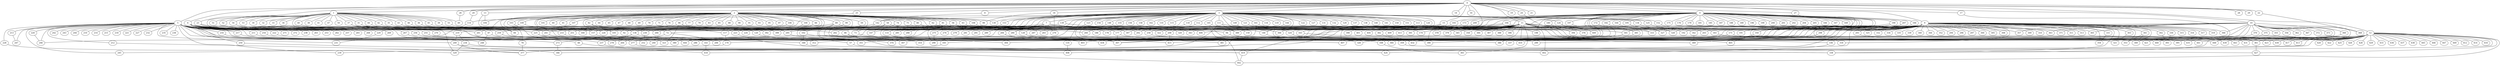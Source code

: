 
graph graphname {
    0 -- 1
0 -- 2
0 -- 3
0 -- 4
0 -- 5
0 -- 6
0 -- 7
0 -- 8
0 -- 9
0 -- 10
0 -- 11
0 -- 12
0 -- 13
0 -- 14
0 -- 15
0 -- 16
0 -- 17
0 -- 18
0 -- 19
0 -- 20
0 -- 21
0 -- 22
0 -- 23
0 -- 24
0 -- 25
0 -- 26
0 -- 27
0 -- 28
0 -- 29
0 -- 419
1 -- 30
1 -- 31
1 -- 32
1 -- 33
1 -- 34
1 -- 35
1 -- 36
1 -- 37
1 -- 38
1 -- 39
1 -- 40
1 -- 41
1 -- 42
1 -- 43
1 -- 44
1 -- 45
1 -- 46
1 -- 47
1 -- 48
1 -- 49
1 -- 50
1 -- 51
1 -- 52
1 -- 53
1 -- 54
1 -- 55
1 -- 329
2 -- 56
2 -- 57
2 -- 58
2 -- 59
2 -- 60
2 -- 61
2 -- 62
2 -- 63
2 -- 64
2 -- 65
2 -- 66
2 -- 67
2 -- 68
2 -- 69
2 -- 70
2 -- 71
2 -- 72
2 -- 73
2 -- 74
2 -- 75
2 -- 76
2 -- 77
2 -- 78
2 -- 79
2 -- 80
2 -- 81
2 -- 82
2 -- 83
2 -- 84
2 -- 85
2 -- 86
2 -- 87
2 -- 88
2 -- 89
2 -- 90
2 -- 91
2 -- 92
2 -- 93
2 -- 94
2 -- 95
2 -- 96
2 -- 97
2 -- 98
2 -- 99
2 -- 100
2 -- 101
2 -- 102
2 -- 103
2 -- 104
2 -- 105
2 -- 106
2 -- 107
2 -- 108
2 -- 109
2 -- 130
3 -- 128
3 -- 130
3 -- 131
3 -- 132
3 -- 133
3 -- 134
3 -- 129
3 -- 136
3 -- 137
3 -- 138
3 -- 139
3 -- 140
3 -- 141
3 -- 142
3 -- 143
3 -- 144
3 -- 145
3 -- 146
3 -- 147
3 -- 148
3 -- 149
3 -- 150
3 -- 151
3 -- 152
3 -- 153
3 -- 154
3 -- 155
3 -- 156
3 -- 157
3 -- 158
3 -- 159
3 -- 160
3 -- 161
3 -- 162
3 -- 163
3 -- 135
3 -- 110
3 -- 111
3 -- 112
3 -- 113
3 -- 114
3 -- 115
3 -- 116
3 -- 117
3 -- 118
3 -- 119
3 -- 120
3 -- 121
3 -- 122
3 -- 123
3 -- 124
3 -- 125
3 -- 126
3 -- 127
4 -- 164
4 -- 165
4 -- 166
4 -- 167
4 -- 168
4 -- 169
4 -- 170
4 -- 171
4 -- 172
4 -- 173
4 -- 174
4 -- 175
4 -- 176
4 -- 177
4 -- 178
4 -- 179
4 -- 180
4 -- 181
4 -- 182
4 -- 183
4 -- 184
4 -- 185
4 -- 186
4 -- 187
4 -- 188
4 -- 189
4 -- 190
4 -- 191
4 -- 192
4 -- 193
4 -- 194
4 -- 195
4 -- 196
4 -- 197
4 -- 198
4 -- 199
4 -- 200
4 -- 201
4 -- 202
4 -- 203
4 -- 204
4 -- 205
4 -- 206
4 -- 207
4 -- 208
4 -- 209
5 -- 210
5 -- 211
5 -- 212
5 -- 213
5 -- 214
5 -- 215
5 -- 216
5 -- 217
5 -- 218
5 -- 219
5 -- 220
5 -- 221
5 -- 222
5 -- 223
5 -- 224
5 -- 225
5 -- 226
5 -- 227
5 -- 228
5 -- 229
5 -- 230
5 -- 231
5 -- 232
5 -- 233
5 -- 234
5 -- 235
5 -- 236
5 -- 237
5 -- 238
5 -- 239
5 -- 240
5 -- 241
5 -- 242
5 -- 243
5 -- 244
5 -- 245
5 -- 246
5 -- 247
5 -- 248
5 -- 249
6 -- 256
6 -- 258
6 -- 259
6 -- 260
6 -- 261
6 -- 262
6 -- 257
6 -- 264
6 -- 265
6 -- 266
6 -- 267
6 -- 268
6 -- 269
6 -- 270
6 -- 271
6 -- 272
6 -- 273
6 -- 263
6 -- 250
6 -- 251
6 -- 252
6 -- 253
6 -- 254
6 -- 255
6 -- 392
7 -- 288
7 -- 290
7 -- 291
7 -- 292
7 -- 289
7 -- 274
7 -- 275
7 -- 276
7 -- 277
7 -- 278
7 -- 279
7 -- 280
7 -- 281
7 -- 282
7 -- 283
7 -- 284
7 -- 285
7 -- 286
7 -- 287
7 -- 357
8 -- 142
9 -- 293
9 -- 294
9 -- 295
9 -- 296
9 -- 297
9 -- 298
9 -- 299
9 -- 300
9 -- 301
9 -- 302
9 -- 303
9 -- 304
9 -- 305
9 -- 306
9 -- 307
9 -- 308
9 -- 309
9 -- 310
9 -- 311
9 -- 312
9 -- 313
9 -- 314
9 -- 315
9 -- 316
9 -- 317
9 -- 318
9 -- 319
9 -- 320
9 -- 321
9 -- 322
9 -- 323
9 -- 324
9 -- 325
9 -- 326
9 -- 327
9 -- 328
9 -- 329
9 -- 330
9 -- 331
9 -- 332
9 -- 333
9 -- 334
9 -- 335
9 -- 336
9 -- 337
9 -- 338
9 -- 339
9 -- 340
9 -- 341
9 -- 342
9 -- 343
9 -- 344
9 -- 345
9 -- 346
9 -- 347
9 -- 348
9 -- 349
9 -- 350
9 -- 351
9 -- 352
9 -- 353
9 -- 354
9 -- 366
10 -- 355
10 -- 356
10 -- 357
10 -- 358
10 -- 359
10 -- 360
10 -- 361
10 -- 362
10 -- 363
10 -- 364
10 -- 365
10 -- 366
10 -- 367
10 -- 368
10 -- 369
10 -- 370
10 -- 371
10 -- 372
10 -- 373
10 -- 374
10 -- 375
11 -- 384
11 -- 386
11 -- 387
11 -- 388
11 -- 389
11 -- 390
11 -- 385
11 -- 392
11 -- 393
11 -- 394
11 -- 395
11 -- 396
11 -- 397
11 -- 398
11 -- 399
11 -- 400
11 -- 401
11 -- 402
11 -- 403
11 -- 404
11 -- 405
11 -- 406
11 -- 407
11 -- 408
11 -- 409
11 -- 410
11 -- 411
11 -- 391
11 -- 376
11 -- 377
11 -- 378
11 -- 379
11 -- 380
11 -- 381
11 -- 382
11 -- 383
11 -- 94
11 -- 371
11 -- 321
12 -- 412
12 -- 413
12 -- 414
12 -- 415
12 -- 416
12 -- 417
12 -- 418
12 -- 419
12 -- 420
12 -- 421
12 -- 422
12 -- 423
12 -- 424
12 -- 425
12 -- 426
12 -- 427
12 -- 428
12 -- 429
12 -- 430
12 -- 431
12 -- 432
12 -- 433
12 -- 434
12 -- 435
12 -- 436
12 -- 437
12 -- 438
12 -- 439
12 -- 440
12 -- 441
12 -- 442
12 -- 443
12 -- 444
12 -- 445
12 -- 446
12 -- 447
12 -- 448
12 -- 449
13 -- 104
13 -- 157
15 -- 226
15 -- 163
17 -- 338
18 -- 98
18 -- 276
20 -- 114
22 -- 368
23 -- 399
23 -- 270
23 -- 238
24 -- 394
25 -- 225
26 -- 49
27 -- 258
31 -- 160
31 -- 415
35 -- 283
36 -- 295
36 -- 320
37 -- 434
37 -- 84
37 -- 146
39 -- 306
40 -- 87
42 -- 136
43 -- 120
43 -- 322
44 -- 157
45 -- 343
46 -- 186
48 -- 418
54 -- 444
55 -- 358
56 -- 345
57 -- 402
58 -- 324
58 -- 72
58 -- 147
59 -- 73
62 -- 389
63 -- 327
66 -- 326
72 -- 206
72 -- 264
73 -- 168
74 -- 432
74 -- 285
75 -- 280
75 -- 288
78 -- 377
80 -- 128
80 -- 406
81 -- 133
81 -- 333
82 -- 282
82 -- 105
82 -- 178
86 -- 338
86 -- 448
87 -- 143
87 -- 248
89 -- 177
89 -- 440
89 -- 92
89 -- 435
94 -- 336
96 -- 117
96 -- 323
96 -- 397
96 -- 219
99 -- 441
100 -- 295
102 -- 348
102 -- 349
103 -- 323
106 -- 233
107 -- 229
107 -- 259
108 -- 328
109 -- 226
109 -- 261
111 -- 377
111 -- 389
111 -- 363
112 -- 260
113 -- 280
114 -- 246
117 -- 170
118 -- 260
120 -- 314
121 -- 174
123 -- 307
124 -- 365
124 -- 400
125 -- 203
126 -- 410
128 -- 307
128 -- 299
133 -- 165
134 -- 192
135 -- 408
136 -- 273
136 -- 237
136 -- 421
139 -- 208
139 -- 266
142 -- 444
142 -- 241
143 -- 418
144 -- 146
145 -- 301
145 -- 359
145 -- 442
146 -- 390
148 -- 326
148 -- 343
149 -- 159
152 -- 183
153 -- 251
157 -- 286
161 -- 307
161 -- 342
163 -- 423
164 -- 333
165 -- 239
168 -- 383
170 -- 245
171 -- 361
171 -- 390
172 -- 385
173 -- 223
177 -- 307
177 -- 381
180 -- 376
180 -- 400
182 -- 407
183 -- 318
184 -- 293
190 -- 191
190 -- 430
193 -- 230
194 -- 198
194 -- 292
194 -- 224
195 -- 328
195 -- 327
197 -- 240
207 -- 417
207 -- 350
208 -- 415
208 -- 290
209 -- 283
211 -- 323
212 -- 377
213 -- 247
216 -- 278
217 -- 277
219 -- 249
219 -- 234
220 -- 246
222 -- 386
223 -- 442
225 -- 240
225 -- 407
228 -- 329
229 -- 231
230 -- 252
233 -- 364
234 -- 424
234 -- 329
237 -- 408
241 -- 347
249 -- 377
249 -- 419
250 -- 346
254 -- 444
255 -- 374
256 -- 348
258 -- 369
259 -- 351
259 -- 312
267 -- 380
273 -- 346
275 -- 290
277 -- 338
280 -- 359
284 -- 403
284 -- 337
287 -- 439
293 -- 413
295 -- 304
298 -- 386
301 -- 326
302 -- 393
303 -- 321
324 -- 431
324 -- 443
330 -- 393
331 -- 354
336 -- 402
341 -- 349
341 -- 353
342 -- 369
348 -- 419
350 -- 405
359 -- 427
360 -- 361
361 -- 427
370 -- 395
375 -- 448
382 -- 432
385 -- 410
419 -- 442

}
